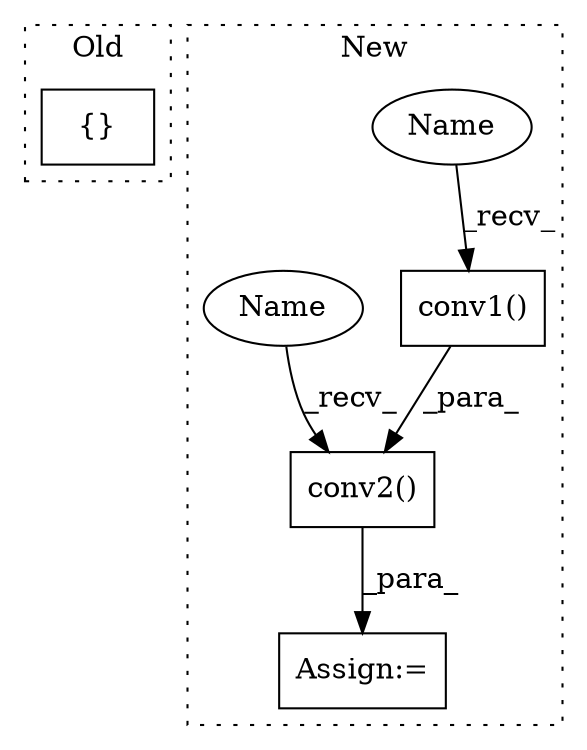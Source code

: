 digraph G {
subgraph cluster0 {
1 [label="{}" a="59" s="6397,6468" l="1,0" shape="box"];
label = "Old";
style="dotted";
}
subgraph cluster1 {
2 [label="conv1()" a="75" s="6672,6684" l="11,1" shape="box"];
3 [label="Assign:=" a="68" s="6697" l="3" shape="box"];
4 [label="conv2()" a="75" s="6719,6731" l="11,1" shape="box"];
5 [label="Name" a="87" s="6672" l="4" shape="ellipse"];
6 [label="Name" a="87" s="6719" l="4" shape="ellipse"];
label = "New";
style="dotted";
}
2 -> 4 [label="_para_"];
4 -> 3 [label="_para_"];
5 -> 2 [label="_recv_"];
6 -> 4 [label="_recv_"];
}